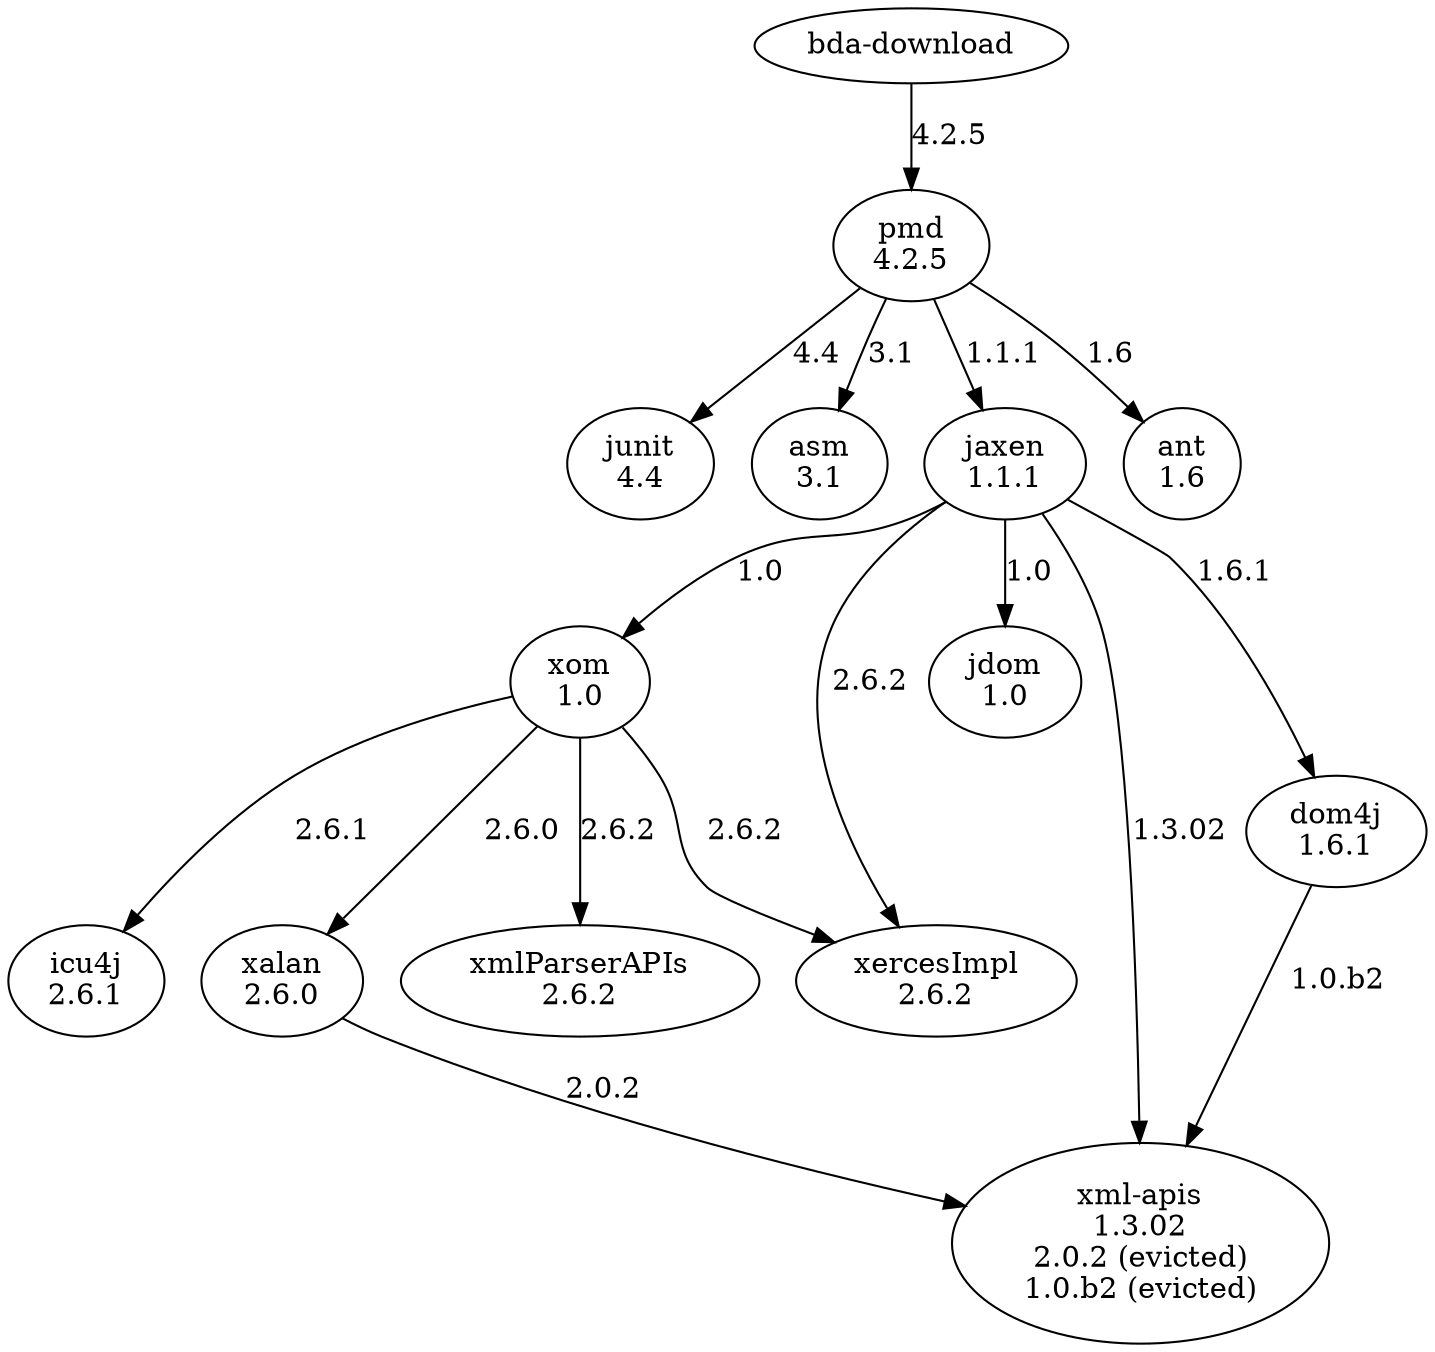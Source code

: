 
/* * directed graph dot input file. * * generated by ivy report */
            digraph G {
   	 "ncicb-bda-download" [label="bda-download"];
     
   	    "pmd-pmd" [label="pmd\n4.2.5"];

   	    "junit-junit" [label="junit\n4.4"];

   	    "asm-asm" [label="asm\n3.1"];

   	    "jaxen-jaxen" [label="jaxen\n1.1.1"];

   	    "xom-xom" [label="xom\n1.0"];

   	    "com.ibm.icu-icu4j" [label="icu4j\n2.6.1"];

   	    "xalan-xalan" [label="xalan\n2.6.0"];

   	    "xerces-xmlParserAPIs" [label="xmlParserAPIs\n2.6.2"];

   	    "xml-apis-xml-apis" [label="xml-apis\n1.3.02\n2.0.2 (evicted)\n1.0.b2 (evicted)"];

   	    "jdom-jdom" [label="jdom\n1.0"];

   	    "dom4j-dom4j" [label="dom4j\n1.6.1"];

   	    "xerces-xercesImpl" [label="xercesImpl\n2.6.2"];

   	    "ant-ant" [label="ant\n1.6"];
"ncicb-bda-download" -> "pmd-pmd" [label="4.2.5"];
"pmd-pmd" -> "junit-junit" [label="4.4"];
"pmd-pmd" -> "asm-asm" [label="3.1"];
"pmd-pmd" -> "jaxen-jaxen" [label="1.1.1"];
"jaxen-jaxen" -> "xom-xom" [label="1.0"];
"xom-xom" -> "com.ibm.icu-icu4j" [label="2.6.1"];
"xom-xom" -> "xalan-xalan" [label="2.6.0"];
"xom-xom" -> "xerces-xmlParserAPIs" [label="2.6.2"];
"xalan-xalan" -> "xml-apis-xml-apis" [label="2.0.2"];
"dom4j-dom4j" -> "xml-apis-xml-apis" [label="1.0.b2"];
"jaxen-jaxen" -> "xml-apis-xml-apis" [label="1.3.02"];
"jaxen-jaxen" -> "jdom-jdom" [label="1.0"];
"jaxen-jaxen" -> "dom4j-dom4j" [label="1.6.1"];
"jaxen-jaxen" -> "xerces-xercesImpl" [label="2.6.2"];
"xom-xom" -> "xerces-xercesImpl" [label="2.6.2"];
"pmd-pmd" -> "ant-ant" [label="1.6"];
}